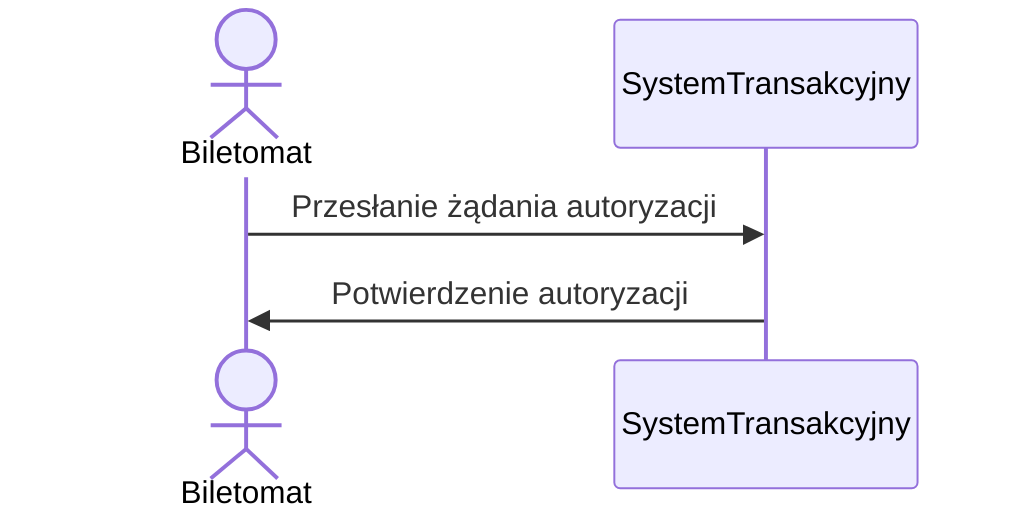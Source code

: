 sequenceDiagram
    actor Biletomat
    participant SystemTransakcyjny

    Biletomat->>SystemTransakcyjny: Przesłanie żądania autoryzacji
    SystemTransakcyjny->>Biletomat: Potwierdzenie autoryzacji